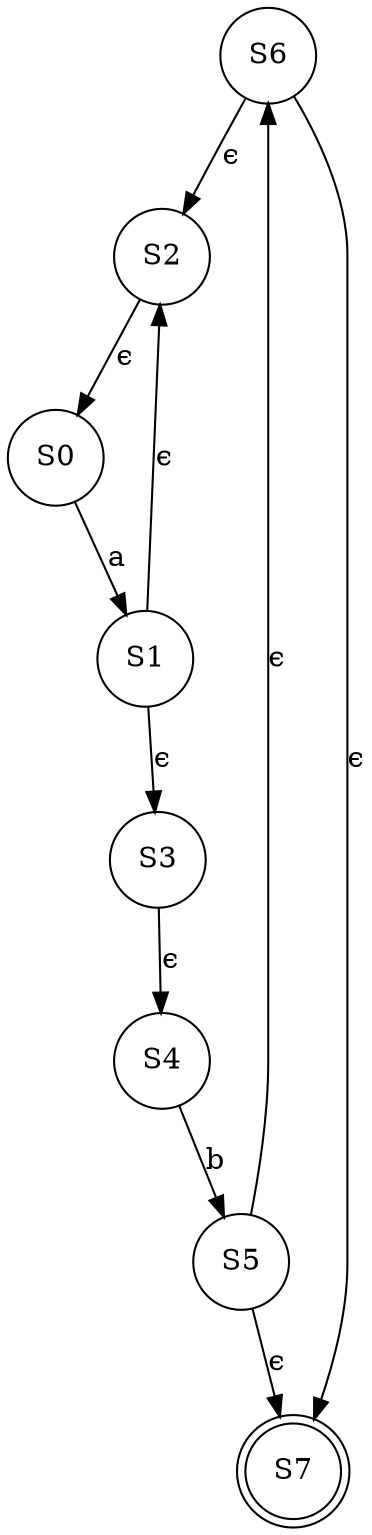 digraph {
	S6 [shape=circle]
	S6 -> S2 [label="ϵ"]
	S6 -> S7 [label="ϵ"]
	S2 [shape=circle]
	S2 -> S0 [label="ϵ"]
	S7 [shape=doublecircle]
	S0 [shape=circle]
	S0 -> S1 [label=a]
	S1 [shape=circle]
	S1 -> S2 [label="ϵ"]
	S1 -> S3 [label="ϵ"]
	S3 [shape=circle]
	S3 -> S4 [label="ϵ"]
	S4 [shape=circle]
	S4 -> S5 [label=b]
	S5 [shape=circle]
	S5 -> S6 [label="ϵ"]
	S5 -> S7 [label="ϵ"]
}
